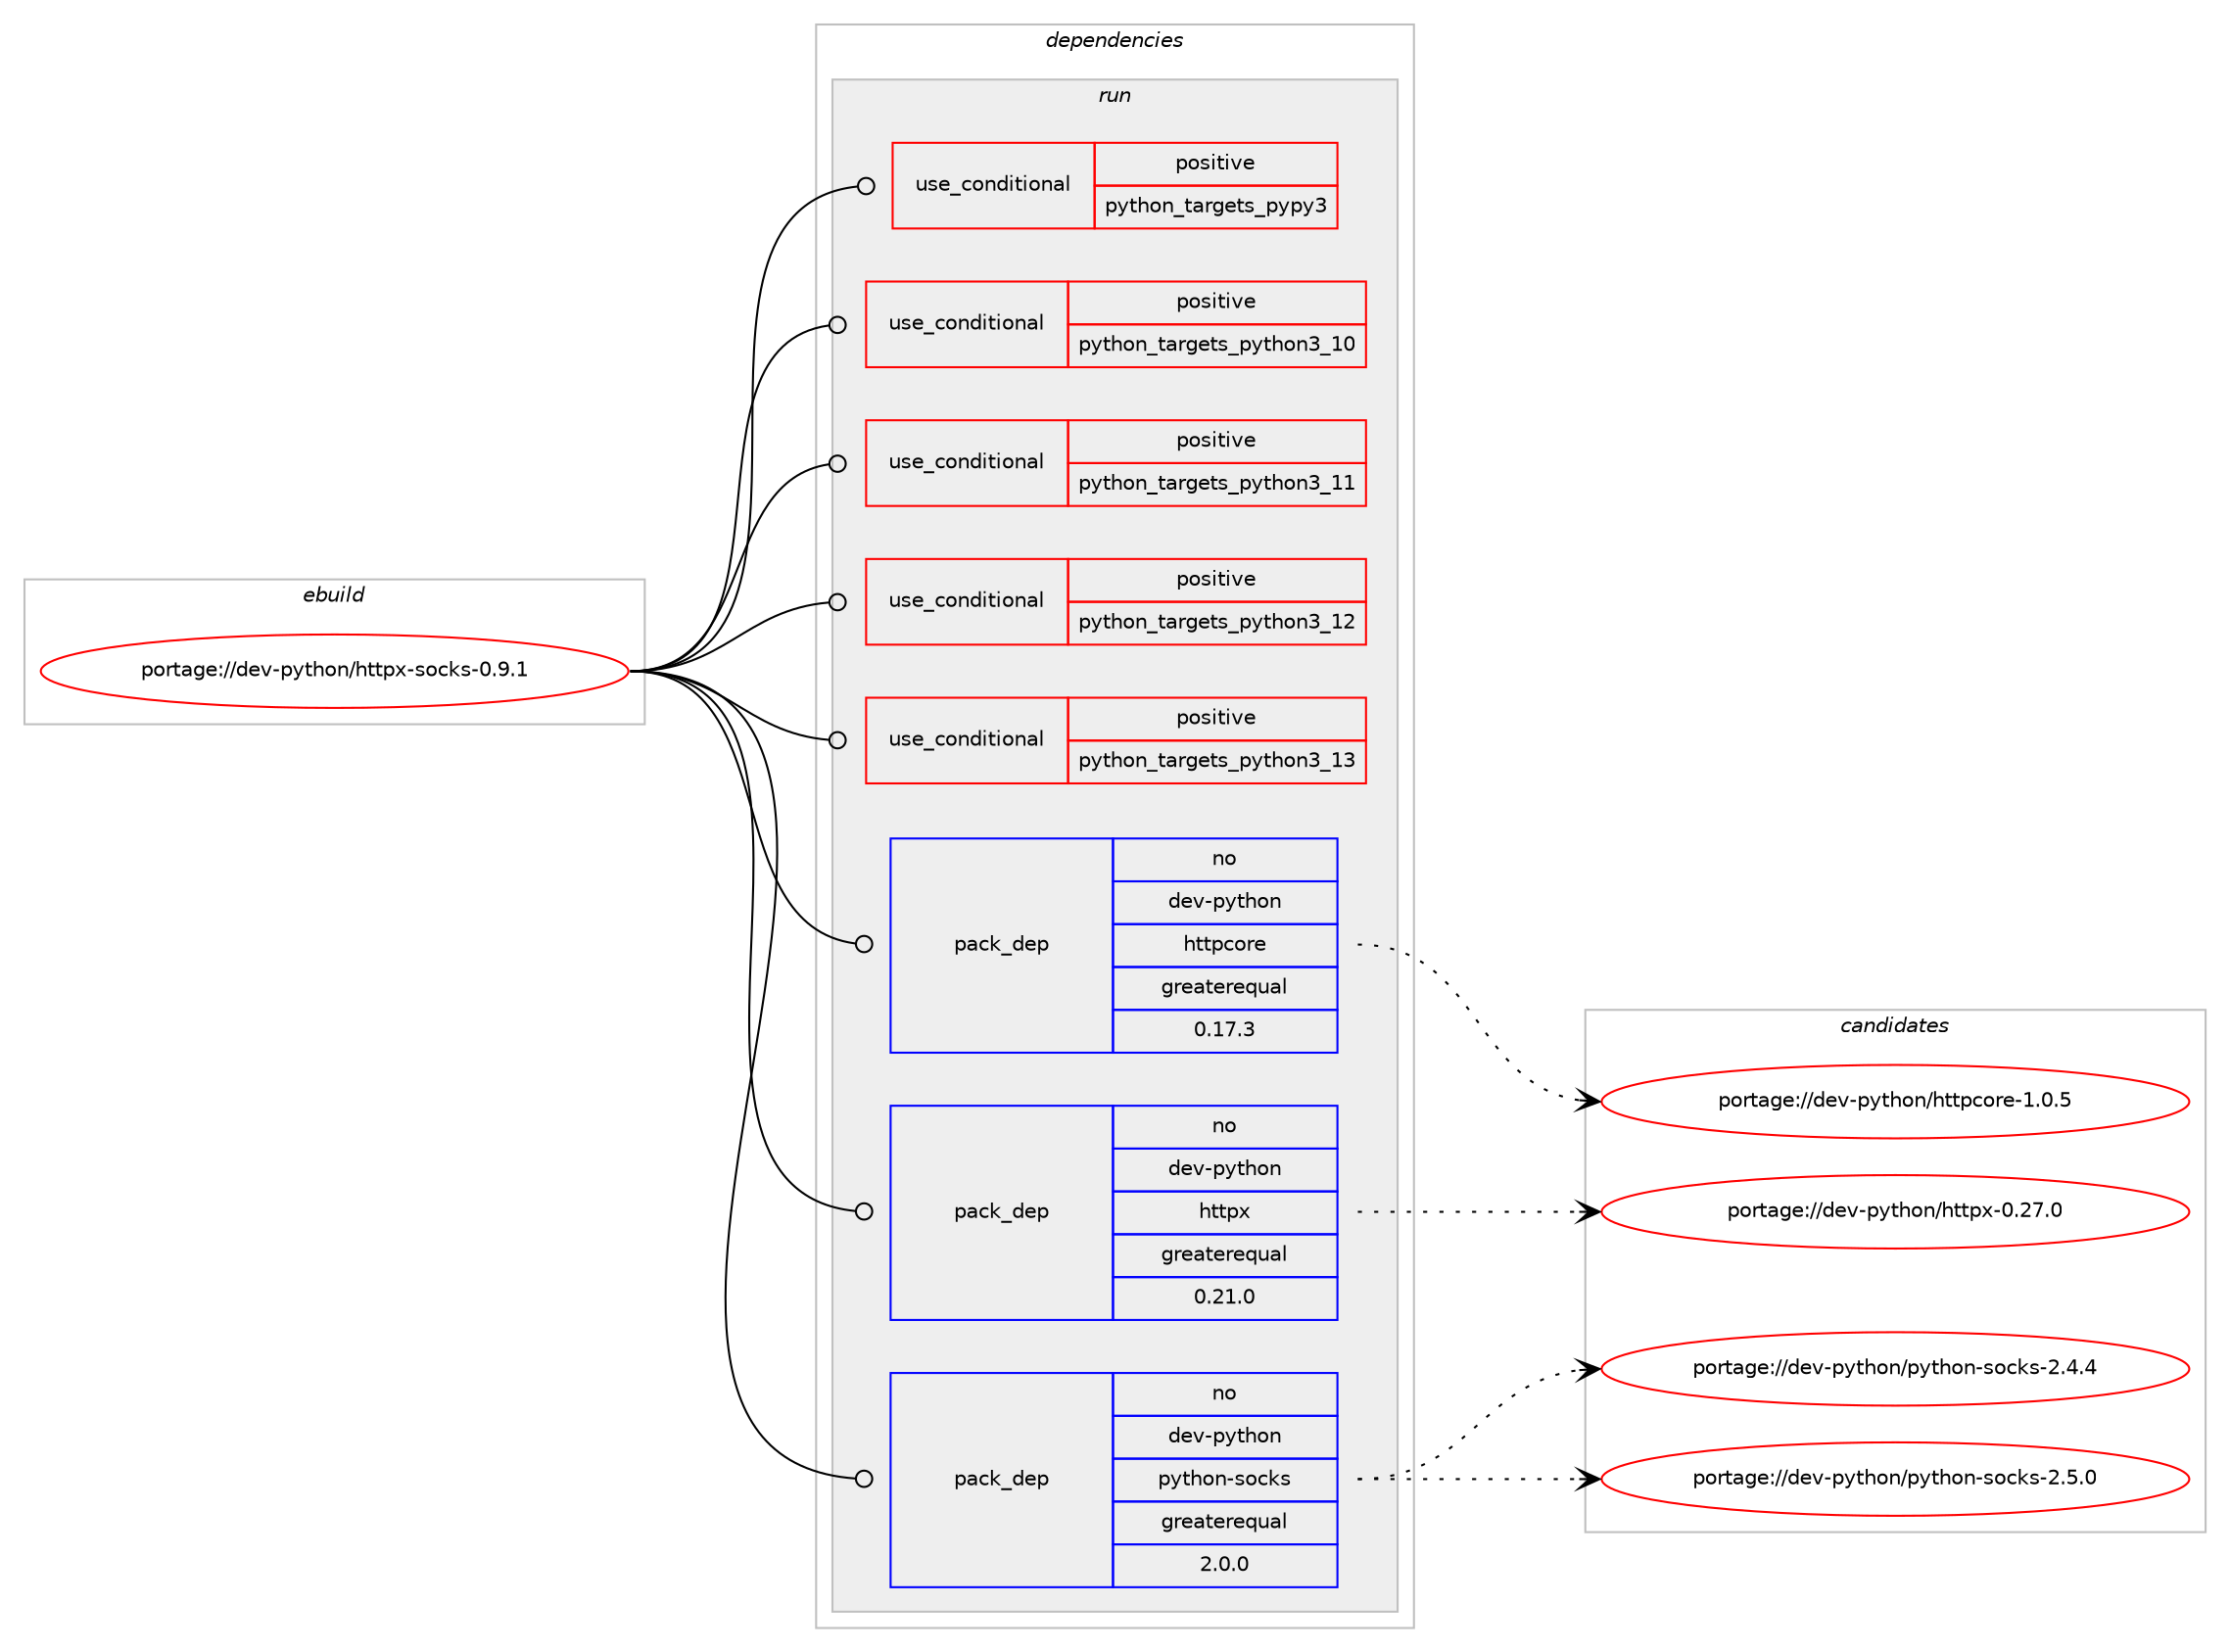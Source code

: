 digraph prolog {

# *************
# Graph options
# *************

newrank=true;
concentrate=true;
compound=true;
graph [rankdir=LR,fontname=Helvetica,fontsize=10,ranksep=1.5];#, ranksep=2.5, nodesep=0.2];
edge  [arrowhead=vee];
node  [fontname=Helvetica,fontsize=10];

# **********
# The ebuild
# **********

subgraph cluster_leftcol {
color=gray;
rank=same;
label=<<i>ebuild</i>>;
id [label="portage://dev-python/httpx-socks-0.9.1", color=red, width=4, href="../dev-python/httpx-socks-0.9.1.svg"];
}

# ****************
# The dependencies
# ****************

subgraph cluster_midcol {
color=gray;
label=<<i>dependencies</i>>;
subgraph cluster_compile {
fillcolor="#eeeeee";
style=filled;
label=<<i>compile</i>>;
}
subgraph cluster_compileandrun {
fillcolor="#eeeeee";
style=filled;
label=<<i>compile and run</i>>;
}
subgraph cluster_run {
fillcolor="#eeeeee";
style=filled;
label=<<i>run</i>>;
subgraph cond32426 {
dependency74178 [label=<<TABLE BORDER="0" CELLBORDER="1" CELLSPACING="0" CELLPADDING="4"><TR><TD ROWSPAN="3" CELLPADDING="10">use_conditional</TD></TR><TR><TD>positive</TD></TR><TR><TD>python_targets_pypy3</TD></TR></TABLE>>, shape=none, color=red];
# *** BEGIN UNKNOWN DEPENDENCY TYPE (TODO) ***
# dependency74178 -> package_dependency(portage://dev-python/httpx-socks-0.9.1,run,no,dev-python,pypy3,none,[,,],any_same_slot,[])
# *** END UNKNOWN DEPENDENCY TYPE (TODO) ***

}
id:e -> dependency74178:w [weight=20,style="solid",arrowhead="odot"];
subgraph cond32427 {
dependency74179 [label=<<TABLE BORDER="0" CELLBORDER="1" CELLSPACING="0" CELLPADDING="4"><TR><TD ROWSPAN="3" CELLPADDING="10">use_conditional</TD></TR><TR><TD>positive</TD></TR><TR><TD>python_targets_python3_10</TD></TR></TABLE>>, shape=none, color=red];
# *** BEGIN UNKNOWN DEPENDENCY TYPE (TODO) ***
# dependency74179 -> package_dependency(portage://dev-python/httpx-socks-0.9.1,run,no,dev-lang,python,none,[,,],[slot(3.10)],[])
# *** END UNKNOWN DEPENDENCY TYPE (TODO) ***

}
id:e -> dependency74179:w [weight=20,style="solid",arrowhead="odot"];
subgraph cond32428 {
dependency74180 [label=<<TABLE BORDER="0" CELLBORDER="1" CELLSPACING="0" CELLPADDING="4"><TR><TD ROWSPAN="3" CELLPADDING="10">use_conditional</TD></TR><TR><TD>positive</TD></TR><TR><TD>python_targets_python3_11</TD></TR></TABLE>>, shape=none, color=red];
# *** BEGIN UNKNOWN DEPENDENCY TYPE (TODO) ***
# dependency74180 -> package_dependency(portage://dev-python/httpx-socks-0.9.1,run,no,dev-lang,python,none,[,,],[slot(3.11)],[])
# *** END UNKNOWN DEPENDENCY TYPE (TODO) ***

}
id:e -> dependency74180:w [weight=20,style="solid",arrowhead="odot"];
subgraph cond32429 {
dependency74181 [label=<<TABLE BORDER="0" CELLBORDER="1" CELLSPACING="0" CELLPADDING="4"><TR><TD ROWSPAN="3" CELLPADDING="10">use_conditional</TD></TR><TR><TD>positive</TD></TR><TR><TD>python_targets_python3_12</TD></TR></TABLE>>, shape=none, color=red];
# *** BEGIN UNKNOWN DEPENDENCY TYPE (TODO) ***
# dependency74181 -> package_dependency(portage://dev-python/httpx-socks-0.9.1,run,no,dev-lang,python,none,[,,],[slot(3.12)],[])
# *** END UNKNOWN DEPENDENCY TYPE (TODO) ***

}
id:e -> dependency74181:w [weight=20,style="solid",arrowhead="odot"];
subgraph cond32430 {
dependency74182 [label=<<TABLE BORDER="0" CELLBORDER="1" CELLSPACING="0" CELLPADDING="4"><TR><TD ROWSPAN="3" CELLPADDING="10">use_conditional</TD></TR><TR><TD>positive</TD></TR><TR><TD>python_targets_python3_13</TD></TR></TABLE>>, shape=none, color=red];
# *** BEGIN UNKNOWN DEPENDENCY TYPE (TODO) ***
# dependency74182 -> package_dependency(portage://dev-python/httpx-socks-0.9.1,run,no,dev-lang,python,none,[,,],[slot(3.13)],[])
# *** END UNKNOWN DEPENDENCY TYPE (TODO) ***

}
id:e -> dependency74182:w [weight=20,style="solid",arrowhead="odot"];
subgraph pack40537 {
dependency74183 [label=<<TABLE BORDER="0" CELLBORDER="1" CELLSPACING="0" CELLPADDING="4" WIDTH="220"><TR><TD ROWSPAN="6" CELLPADDING="30">pack_dep</TD></TR><TR><TD WIDTH="110">no</TD></TR><TR><TD>dev-python</TD></TR><TR><TD>httpcore</TD></TR><TR><TD>greaterequal</TD></TR><TR><TD>0.17.3</TD></TR></TABLE>>, shape=none, color=blue];
}
id:e -> dependency74183:w [weight=20,style="solid",arrowhead="odot"];
subgraph pack40538 {
dependency74184 [label=<<TABLE BORDER="0" CELLBORDER="1" CELLSPACING="0" CELLPADDING="4" WIDTH="220"><TR><TD ROWSPAN="6" CELLPADDING="30">pack_dep</TD></TR><TR><TD WIDTH="110">no</TD></TR><TR><TD>dev-python</TD></TR><TR><TD>httpx</TD></TR><TR><TD>greaterequal</TD></TR><TR><TD>0.21.0</TD></TR></TABLE>>, shape=none, color=blue];
}
id:e -> dependency74184:w [weight=20,style="solid",arrowhead="odot"];
subgraph pack40539 {
dependency74185 [label=<<TABLE BORDER="0" CELLBORDER="1" CELLSPACING="0" CELLPADDING="4" WIDTH="220"><TR><TD ROWSPAN="6" CELLPADDING="30">pack_dep</TD></TR><TR><TD WIDTH="110">no</TD></TR><TR><TD>dev-python</TD></TR><TR><TD>python-socks</TD></TR><TR><TD>greaterequal</TD></TR><TR><TD>2.0.0</TD></TR></TABLE>>, shape=none, color=blue];
}
id:e -> dependency74185:w [weight=20,style="solid",arrowhead="odot"];
}
}

# **************
# The candidates
# **************

subgraph cluster_choices {
rank=same;
color=gray;
label=<<i>candidates</i>>;

subgraph choice40537 {
color=black;
nodesep=1;
choice100101118451121211161041111104710411611611299111114101454946484653 [label="portage://dev-python/httpcore-1.0.5", color=red, width=4,href="../dev-python/httpcore-1.0.5.svg"];
dependency74183:e -> choice100101118451121211161041111104710411611611299111114101454946484653:w [style=dotted,weight="100"];
}
subgraph choice40538 {
color=black;
nodesep=1;
choice100101118451121211161041111104710411611611212045484650554648 [label="portage://dev-python/httpx-0.27.0", color=red, width=4,href="../dev-python/httpx-0.27.0.svg"];
dependency74184:e -> choice100101118451121211161041111104710411611611212045484650554648:w [style=dotted,weight="100"];
}
subgraph choice40539 {
color=black;
nodesep=1;
choice10010111845112121116104111110471121211161041111104511511199107115455046524652 [label="portage://dev-python/python-socks-2.4.4", color=red, width=4,href="../dev-python/python-socks-2.4.4.svg"];
choice10010111845112121116104111110471121211161041111104511511199107115455046534648 [label="portage://dev-python/python-socks-2.5.0", color=red, width=4,href="../dev-python/python-socks-2.5.0.svg"];
dependency74185:e -> choice10010111845112121116104111110471121211161041111104511511199107115455046524652:w [style=dotted,weight="100"];
dependency74185:e -> choice10010111845112121116104111110471121211161041111104511511199107115455046534648:w [style=dotted,weight="100"];
}
}

}
